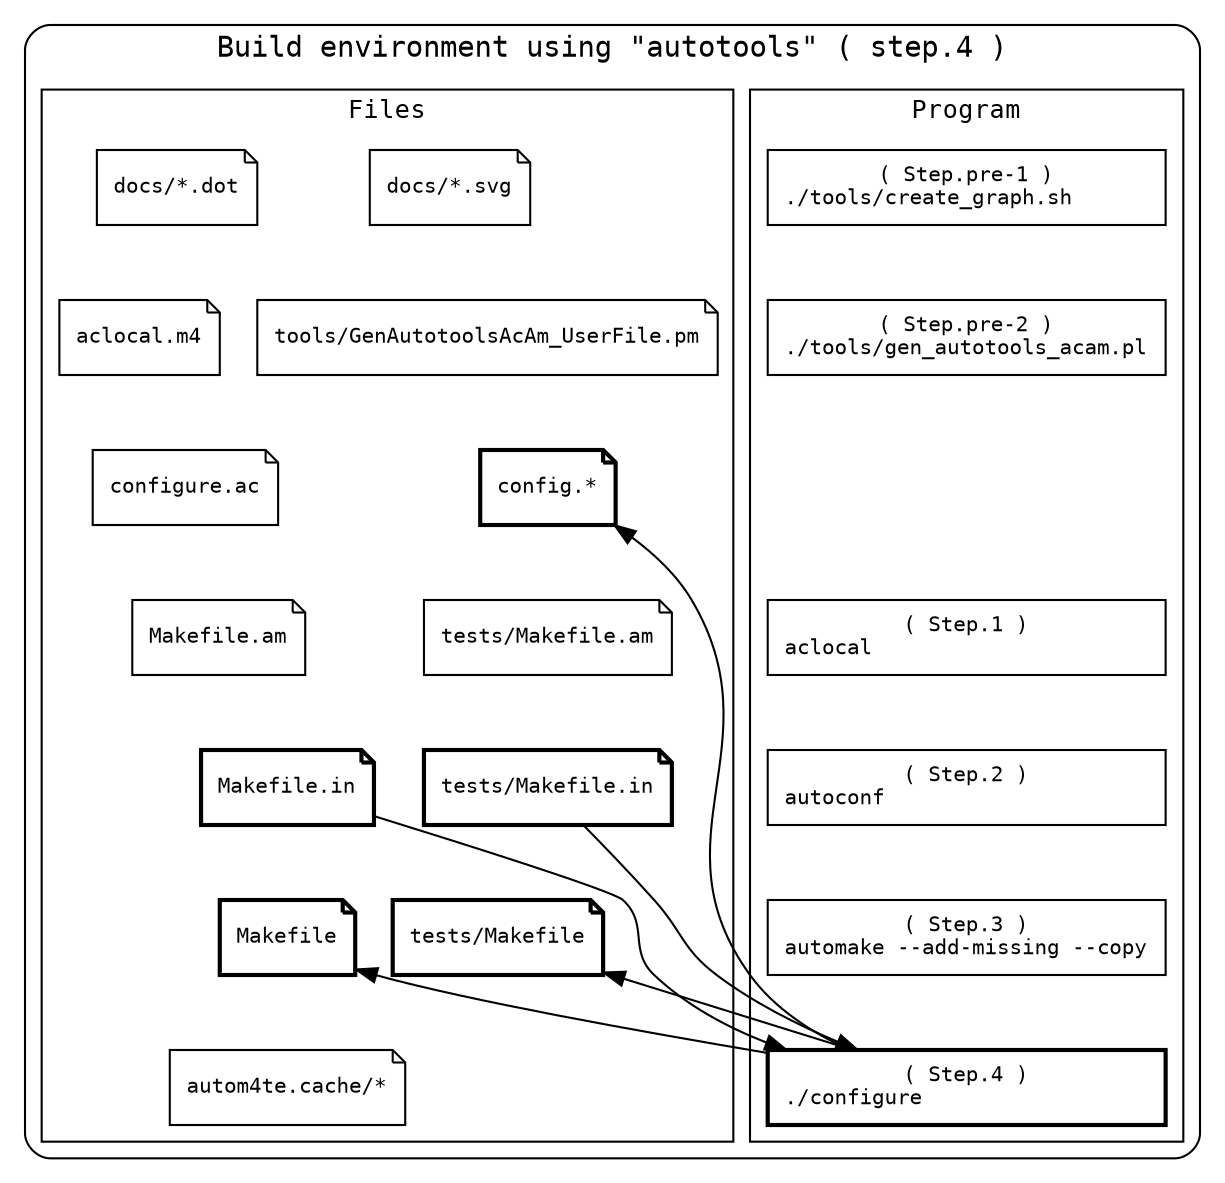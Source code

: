 // File: docs/devel_step_1_4.dot
// Author: tomyama
// Purpose: Development workflow diagram

digraph physical_directory_structure {
    newrank=true
    constraint=false

    // 全体に等幅フォントを適用
    //   ex) "monospace", "Courier", "Courier New", "Consolas", "Monaco"
    graph [fontname="monospace"]
    node  [fontname="monospace", fontsize=10, penwidth=1]
    edge  [fontname="monospace"]

    // 図全体を囲うクラスタ
    subgraph cluster_all {

        label = "Build environment using \"autotools\" ( step.4 )"
        style = "rounded"   // 角を丸くする
        color = "black"     // 枠線の色
        penwidth = 1        // 枠線の太さ

        // プログラム
        subgraph cluster_program {
            label = "Program"
            style = "solid"
            penwidth = 1        // 枠線の太さ
            fontsize=12
            {
                edge [style=invis];
                program01 -> program02 -> program99 -> program03 -> program04 -> program05 -> program06
            }
            program01 [shape=box, style=solid , label="( Step.pre-1 )\n./tools/create_graph.sh      "]
            program02 [shape=box, style=solid , label="( Step.pre-2 )\n./tools/gen_autotools_acam.pl"]
            program99 [shape=box, style=invis]
            program03 [shape=box, style=solid , label="( Step.1 )\naclocal                      "]
            program04 [shape=box, style=solid , label="( Step.2 )\nautoconf                     "]
            program05 [shape=box, style=solid , label="( Step.3 )\nautomake --add-missing --copy"]
            program06 [shape=box, style=solid , label="( Step.4 )\n./configure                  ", penwidth=2]
        }

        // ファイル
        subgraph cluster_file {
            label = "Files"
            style = "solid"
            penwidth = 1        // 枠線の太さ
            fontsize=12
            {
                edge [style=invis];
                file01 -> file02 -> file03 -> file04 -> file05 -> file06 -> file07
                file08 -> file09 -> file10 -> file11 -> file12 -> file13
                file01 -> file08
            }
            file01 [shape=note, style=solid , label="docs/*.dot"]
            file02 [shape=note, style=solid , label="aclocal.m4"]
            file03 [shape=note, style=solid , label="configure.ac"]
            file04 [shape=note, style=solid , label="Makefile.am"]
            file05 [shape=note, style=solid , label="Makefile.in", penwidth=2]
            file06 [shape=note, style=solid , label="Makefile", penwidth=2]
            file07 [shape=note, style=solid , label="autom4te.cache/*"]
            file08 [shape=note, style=solid , label="docs/*.svg"]
            file09 [shape=note, style=solid , label="tools/GenAutotoolsAcAm_UserFile.pm"]
            file10 [shape=note, style=solid , label="config.*", penwidth=2]
            file11 [shape=note, style=solid , label="tests/Makefile.am"]
            file12 [shape=note, style=solid , label="tests/Makefile.in", penwidth=2]
            file13 [shape=note, style=solid , label="tests/Makefile", penwidth=2]
        }

        {rank=same; program01; file01; file08}
        {rank=same; program02; file02; file09}
        {rank=same; program99; file03; file10}
        {rank=same; program03; file04; file11}
        {rank=same; program04; file05; file12}
        {rank=same; program05; file06; file13}

        // スクリプトとドキュメントの関係
        file05 -> program06 -> file06
        file12 -> program06 -> file13
        program06 -> file10
    }
}
